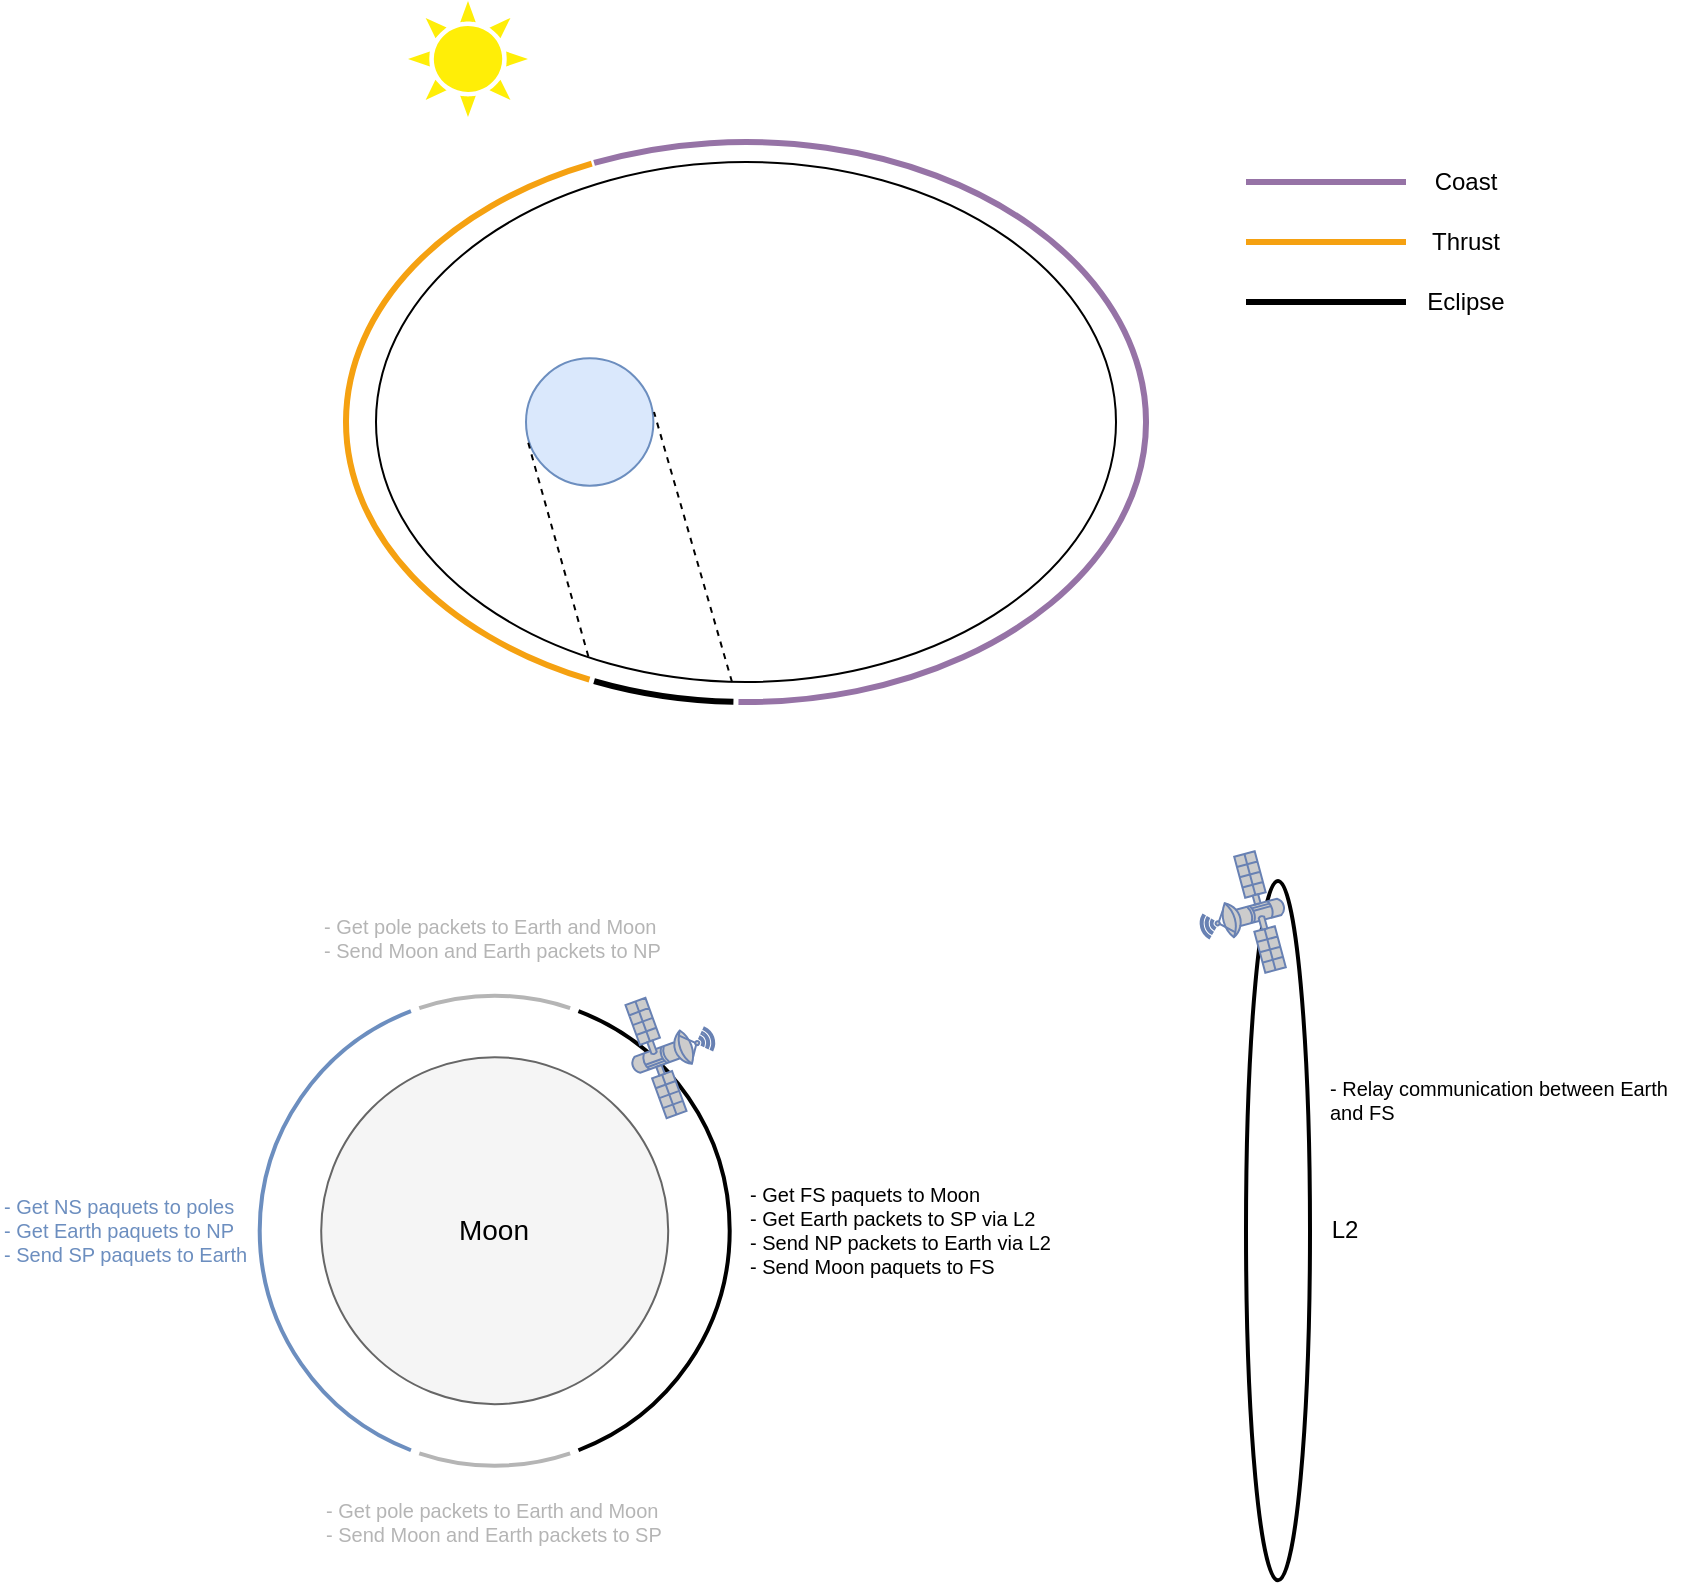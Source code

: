 <mxfile version="12.4.7" type="device"><diagram id="5b0RmaCDtRIG8YG1EKwM" name="Page-1"><mxGraphModel dx="1599" dy="1629" grid="1" gridSize="10" guides="1" tooltips="1" connect="1" arrows="1" fold="1" page="1" pageScale="1" pageWidth="827" pageHeight="1169" math="0" shadow="0"><root><mxCell id="0"/><mxCell id="1" parent="0"/><mxCell id="aj8CMeHuWGlM_JW_GZ6q-52" value="" style="ellipse;whiteSpace=wrap;html=1;strokeColor=#000000;strokeWidth=2;fillColor=none;fontSize=12;" vertex="1" parent="1"><mxGeometry x="590" y="439.54" width="32" height="349.6" as="geometry"/></mxCell><mxCell id="aj8CMeHuWGlM_JW_GZ6q-26" value="" style="verticalLabelPosition=bottom;verticalAlign=top;html=1;shape=mxgraph.basic.arc;startAngle=0.938;endAngle=0.503;fillColor=#e1d5e7;strokeColor=#9673a6;strokeWidth=3;" vertex="1" parent="1"><mxGeometry x="140" y="70" width="400" height="280" as="geometry"/></mxCell><mxCell id="aj8CMeHuWGlM_JW_GZ6q-2" value="" style="ellipse;whiteSpace=wrap;html=1;" vertex="1" parent="1"><mxGeometry x="155" y="80" width="370" height="260" as="geometry"/></mxCell><mxCell id="aj8CMeHuWGlM_JW_GZ6q-1" value="" style="ellipse;whiteSpace=wrap;html=1;aspect=fixed;fillColor=#dae8fc;strokeColor=#6c8ebf;" vertex="1" parent="1"><mxGeometry x="230" y="178.15" width="63.7" height="63.7" as="geometry"/></mxCell><mxCell id="aj8CMeHuWGlM_JW_GZ6q-5" value="" style="shape=mxgraph.signs.nature.sun_3;html=1;fillColor=#FFEE07;strokeColor=none;verticalLabelPosition=bottom;verticalAlign=top;align=center;" vertex="1" parent="1"><mxGeometry x="171" y="-0.5" width="60" height="58" as="geometry"/></mxCell><mxCell id="aj8CMeHuWGlM_JW_GZ6q-14" value="" style="endArrow=none;dashed=1;html=1;entryX=0.943;entryY=0.293;entryDx=0;entryDy=0;entryPerimeter=0;exitX=0.287;exitY=0.951;exitDx=0;exitDy=0;exitPerimeter=0;" edge="1" parent="1" source="aj8CMeHuWGlM_JW_GZ6q-2"><mxGeometry width="50" height="50" relative="1" as="geometry"><mxPoint x="260" y="330" as="sourcePoint"/><mxPoint x="230.999" y="220.004" as="targetPoint"/></mxGeometry></mxCell><mxCell id="aj8CMeHuWGlM_JW_GZ6q-16" value="" style="endArrow=none;dashed=1;html=1;entryX=0.943;entryY=0.293;entryDx=0;entryDy=0;entryPerimeter=0;" edge="1" parent="1"><mxGeometry width="50" height="50" relative="1" as="geometry"><mxPoint x="333" y="340" as="sourcePoint"/><mxPoint x="293.999" y="205.004" as="targetPoint"/></mxGeometry></mxCell><mxCell id="aj8CMeHuWGlM_JW_GZ6q-23" value="" style="verticalLabelPosition=bottom;verticalAlign=top;html=1;shape=mxgraph.basic.arc;startAngle=0.564;endAngle=0.937;fillColor=#ffe6cc;strokeColor=#F5A111;strokeWidth=3;" vertex="1" parent="1"><mxGeometry x="140" y="70" width="400" height="280" as="geometry"/></mxCell><mxCell id="aj8CMeHuWGlM_JW_GZ6q-25" value="" style="verticalLabelPosition=bottom;verticalAlign=top;html=1;shape=mxgraph.basic.arc;startAngle=0.505;endAngle=0.562;fillColor=#ffe6cc;strokeColor=#000000;strokeWidth=3;" vertex="1" parent="1"><mxGeometry x="140" y="70" width="400" height="280" as="geometry"/></mxCell><mxCell id="aj8CMeHuWGlM_JW_GZ6q-27" value="" style="endArrow=none;html=1;strokeWidth=3;fillColor=#e1d5e7;strokeColor=#9673a6;" edge="1" parent="1"><mxGeometry width="50" height="50" relative="1" as="geometry"><mxPoint x="590" y="90" as="sourcePoint"/><mxPoint x="670" y="90" as="targetPoint"/></mxGeometry></mxCell><mxCell id="aj8CMeHuWGlM_JW_GZ6q-28" value="Coast" style="text;html=1;strokeColor=none;fillColor=none;align=center;verticalAlign=middle;whiteSpace=wrap;rounded=0;" vertex="1" parent="1"><mxGeometry x="680" y="80" width="40" height="20" as="geometry"/></mxCell><mxCell id="aj8CMeHuWGlM_JW_GZ6q-29" value="" style="endArrow=none;html=1;strokeWidth=3;fillColor=#e1d5e7;strokeColor=#F5A111;" edge="1" parent="1"><mxGeometry width="50" height="50" relative="1" as="geometry"><mxPoint x="590" y="120" as="sourcePoint"/><mxPoint x="670" y="120" as="targetPoint"/></mxGeometry></mxCell><mxCell id="aj8CMeHuWGlM_JW_GZ6q-30" value="Thrust" style="text;html=1;strokeColor=none;fillColor=none;align=center;verticalAlign=middle;whiteSpace=wrap;rounded=0;" vertex="1" parent="1"><mxGeometry x="680" y="110" width="40" height="20" as="geometry"/></mxCell><mxCell id="aj8CMeHuWGlM_JW_GZ6q-31" value="" style="endArrow=none;html=1;strokeWidth=3;fillColor=#e1d5e7;strokeColor=#000000;" edge="1" parent="1"><mxGeometry width="50" height="50" relative="1" as="geometry"><mxPoint x="590" y="150" as="sourcePoint"/><mxPoint x="670" y="150" as="targetPoint"/></mxGeometry></mxCell><mxCell id="aj8CMeHuWGlM_JW_GZ6q-32" value="Eclipse" style="text;html=1;strokeColor=none;fillColor=none;align=center;verticalAlign=middle;whiteSpace=wrap;rounded=0;" vertex="1" parent="1"><mxGeometry x="680" y="140" width="40" height="20" as="geometry"/></mxCell><mxCell id="aj8CMeHuWGlM_JW_GZ6q-33" value="" style="ellipse;whiteSpace=wrap;html=1;strokeColor=#666666;strokeWidth=1;fillColor=#f5f5f5;fontColor=#333333;fontSize=60;" vertex="1" parent="1"><mxGeometry x="127.6" y="527.6" width="173.5" height="173.5" as="geometry"/></mxCell><mxCell id="aj8CMeHuWGlM_JW_GZ6q-39" value="" style="shape=image;html=1;verticalAlign=top;verticalLabelPosition=bottom;labelBackgroundColor=#ffffff;imageAspect=0;aspect=fixed;image=https://cdn0.iconfinder.com/data/icons/slim-square-icons-basics/100/basics-22-128.png;strokeColor=#000000;strokeWidth=1;fillColor=none;" vertex="1" parent="1"><mxGeometry x="593.0" y="601.34" width="26" height="26" as="geometry"/></mxCell><mxCell id="aj8CMeHuWGlM_JW_GZ6q-40" value="&lt;font style=&quot;font-size: 12px;&quot;&gt;L2&lt;/font&gt;" style="text;html=1;strokeColor=none;fillColor=none;align=center;verticalAlign=middle;whiteSpace=wrap;rounded=0;fontSize=12;" vertex="1" parent="1"><mxGeometry x="630" y="609.18" width="19" height="10.34" as="geometry"/></mxCell><mxCell id="aj8CMeHuWGlM_JW_GZ6q-41" value="" style="fontColor=#0066CC;verticalAlign=top;verticalLabelPosition=bottom;labelPosition=center;align=center;html=1;outlineConnect=0;fillColor=#CCCCCC;strokeColor=#6881B3;gradientColor=none;gradientDirection=north;strokeWidth=2;shape=mxgraph.networks.satellite;rotation=30;" vertex="1" parent="1"><mxGeometry x="572" y="430" width="50" height="50" as="geometry"/></mxCell><mxCell id="aj8CMeHuWGlM_JW_GZ6q-43" value="" style="verticalLabelPosition=bottom;verticalAlign=top;html=1;shape=mxgraph.basic.arc;startAngle=0.558;endAngle=0.942;strokeColor=#6c8ebf;strokeWidth=2;fillColor=#dae8fc;" vertex="1" parent="1"><mxGeometry x="96.85" y="496.84" width="235" height="235" as="geometry"/></mxCell><mxCell id="aj8CMeHuWGlM_JW_GZ6q-45" value="" style="verticalLabelPosition=bottom;verticalAlign=top;html=1;shape=mxgraph.basic.arc;startAngle=0.558;endAngle=0.942;strokeColor=#000000;strokeWidth=2;fillColor=none;rotation=-180;" vertex="1" parent="1"><mxGeometry x="96.85" y="496.84" width="235" height="235" as="geometry"/></mxCell><mxCell id="aj8CMeHuWGlM_JW_GZ6q-46" value="&lt;font style=&quot;font-size: 14px;&quot;&gt;Moon&lt;/font&gt;" style="text;html=1;strokeColor=none;fillColor=none;align=center;verticalAlign=middle;whiteSpace=wrap;rounded=0;fontSize=14;" vertex="1" parent="1"><mxGeometry x="194.35" y="609.18" width="40" height="10.34" as="geometry"/></mxCell><mxCell id="aj8CMeHuWGlM_JW_GZ6q-47" value="" style="verticalLabelPosition=bottom;verticalAlign=top;html=1;shape=mxgraph.basic.arc;startAngle=0.698;endAngle=0.802;strokeWidth=2;rotation=90;strokeColor=#B5B5B5;" vertex="1" parent="1"><mxGeometry x="96.85" y="496.85" width="235" height="235" as="geometry"/></mxCell><mxCell id="aj8CMeHuWGlM_JW_GZ6q-48" value="" style="verticalLabelPosition=bottom;verticalAlign=top;html=1;shape=mxgraph.basic.arc;startAngle=0.698;endAngle=0.802;strokeWidth=2;rotation=-90;strokeColor=#B5B5B5;" vertex="1" parent="1"><mxGeometry x="96.85" y="496.85" width="235" height="235" as="geometry"/></mxCell><mxCell id="aj8CMeHuWGlM_JW_GZ6q-49" value="" style="fontColor=#0066CC;verticalAlign=top;verticalLabelPosition=bottom;labelPosition=center;align=center;html=1;outlineConnect=0;fillColor=#CCCCCC;strokeColor=#6881B3;gradientColor=none;gradientDirection=north;strokeWidth=2;shape=mxgraph.networks.satellite;rotation=-155;" vertex="1" parent="1"><mxGeometry x="270" y="503" width="50" height="50" as="geometry"/></mxCell><mxCell id="aj8CMeHuWGlM_JW_GZ6q-53" value="- Get pole packets to Earth and Moon&lt;br&gt;- Send Moon and Earth packets to NP" style="text;html=1;strokeColor=none;fillColor=none;align=left;verticalAlign=middle;whiteSpace=wrap;rounded=0;horizontal=1;fontSize=10;fontColor=#B5B5B5;labelBackgroundColor=#ffffff;" vertex="1" parent="1"><mxGeometry x="126.55" y="439.54" width="175.59" height="57.57" as="geometry"/></mxCell><mxCell id="aj8CMeHuWGlM_JW_GZ6q-55" value="&lt;font color=&quot;#6c8ebf&quot; style=&quot;font-size: 10px&quot;&gt;- Get NS paquets to poles&lt;br&gt;- Get Earth paquets to NP&lt;br&gt;- Send SP paquets to Earth&lt;br&gt;&lt;/font&gt;" style="text;html=1;strokeColor=none;fillColor=none;align=left;verticalAlign=middle;whiteSpace=wrap;rounded=0;horizontal=1;fontSize=10;fontColor=#B5B5B5;labelBackgroundColor=#ffffff;" vertex="1" parent="1"><mxGeometry x="-32.72" y="585.55" width="129.57" height="57.57" as="geometry"/></mxCell><mxCell id="aj8CMeHuWGlM_JW_GZ6q-57" value="- Get pole packets to Earth and Moon&lt;br style=&quot;font-size: 10px&quot;&gt;- Send Moon and Earth packets to SP" style="text;html=1;strokeColor=none;fillColor=none;align=left;verticalAlign=middle;whiteSpace=wrap;rounded=0;horizontal=1;fontSize=10;fontColor=#B5B5B5;labelBackgroundColor=#ffffff;" vertex="1" parent="1"><mxGeometry x="127.6" y="731.57" width="180.59" height="57.57" as="geometry"/></mxCell><mxCell id="aj8CMeHuWGlM_JW_GZ6q-58" value="&lt;font color=&quot;#000000&quot;&gt;- Get FS paquets to Moon&lt;br&gt;- Get Earth packets to SP via L2&lt;br style=&quot;font-size: 10px&quot;&gt;- Send NP packets to Earth via L2&lt;br&gt;- Send Moon paquets to FS&amp;nbsp;&lt;br&gt;&lt;/font&gt;" style="text;html=1;strokeColor=none;fillColor=none;align=left;verticalAlign=middle;whiteSpace=wrap;rounded=0;horizontal=1;fontSize=10;fontColor=#B5B5B5;labelBackgroundColor=#ffffff;" vertex="1" parent="1"><mxGeometry x="339.85" y="585.55" width="178.15" height="57.57" as="geometry"/></mxCell><mxCell id="aj8CMeHuWGlM_JW_GZ6q-59" value="&lt;font color=&quot;#000000&quot;&gt;- Relay communication between Earth and FS&amp;nbsp;&lt;br&gt;&lt;/font&gt;" style="text;html=1;strokeColor=none;fillColor=none;align=left;verticalAlign=middle;whiteSpace=wrap;rounded=0;horizontal=1;fontSize=10;fontColor=#B5B5B5;labelBackgroundColor=#ffffff;" vertex="1" parent="1"><mxGeometry x="630" y="520" width="178.15" height="57.57" as="geometry"/></mxCell></root></mxGraphModel></diagram></mxfile>